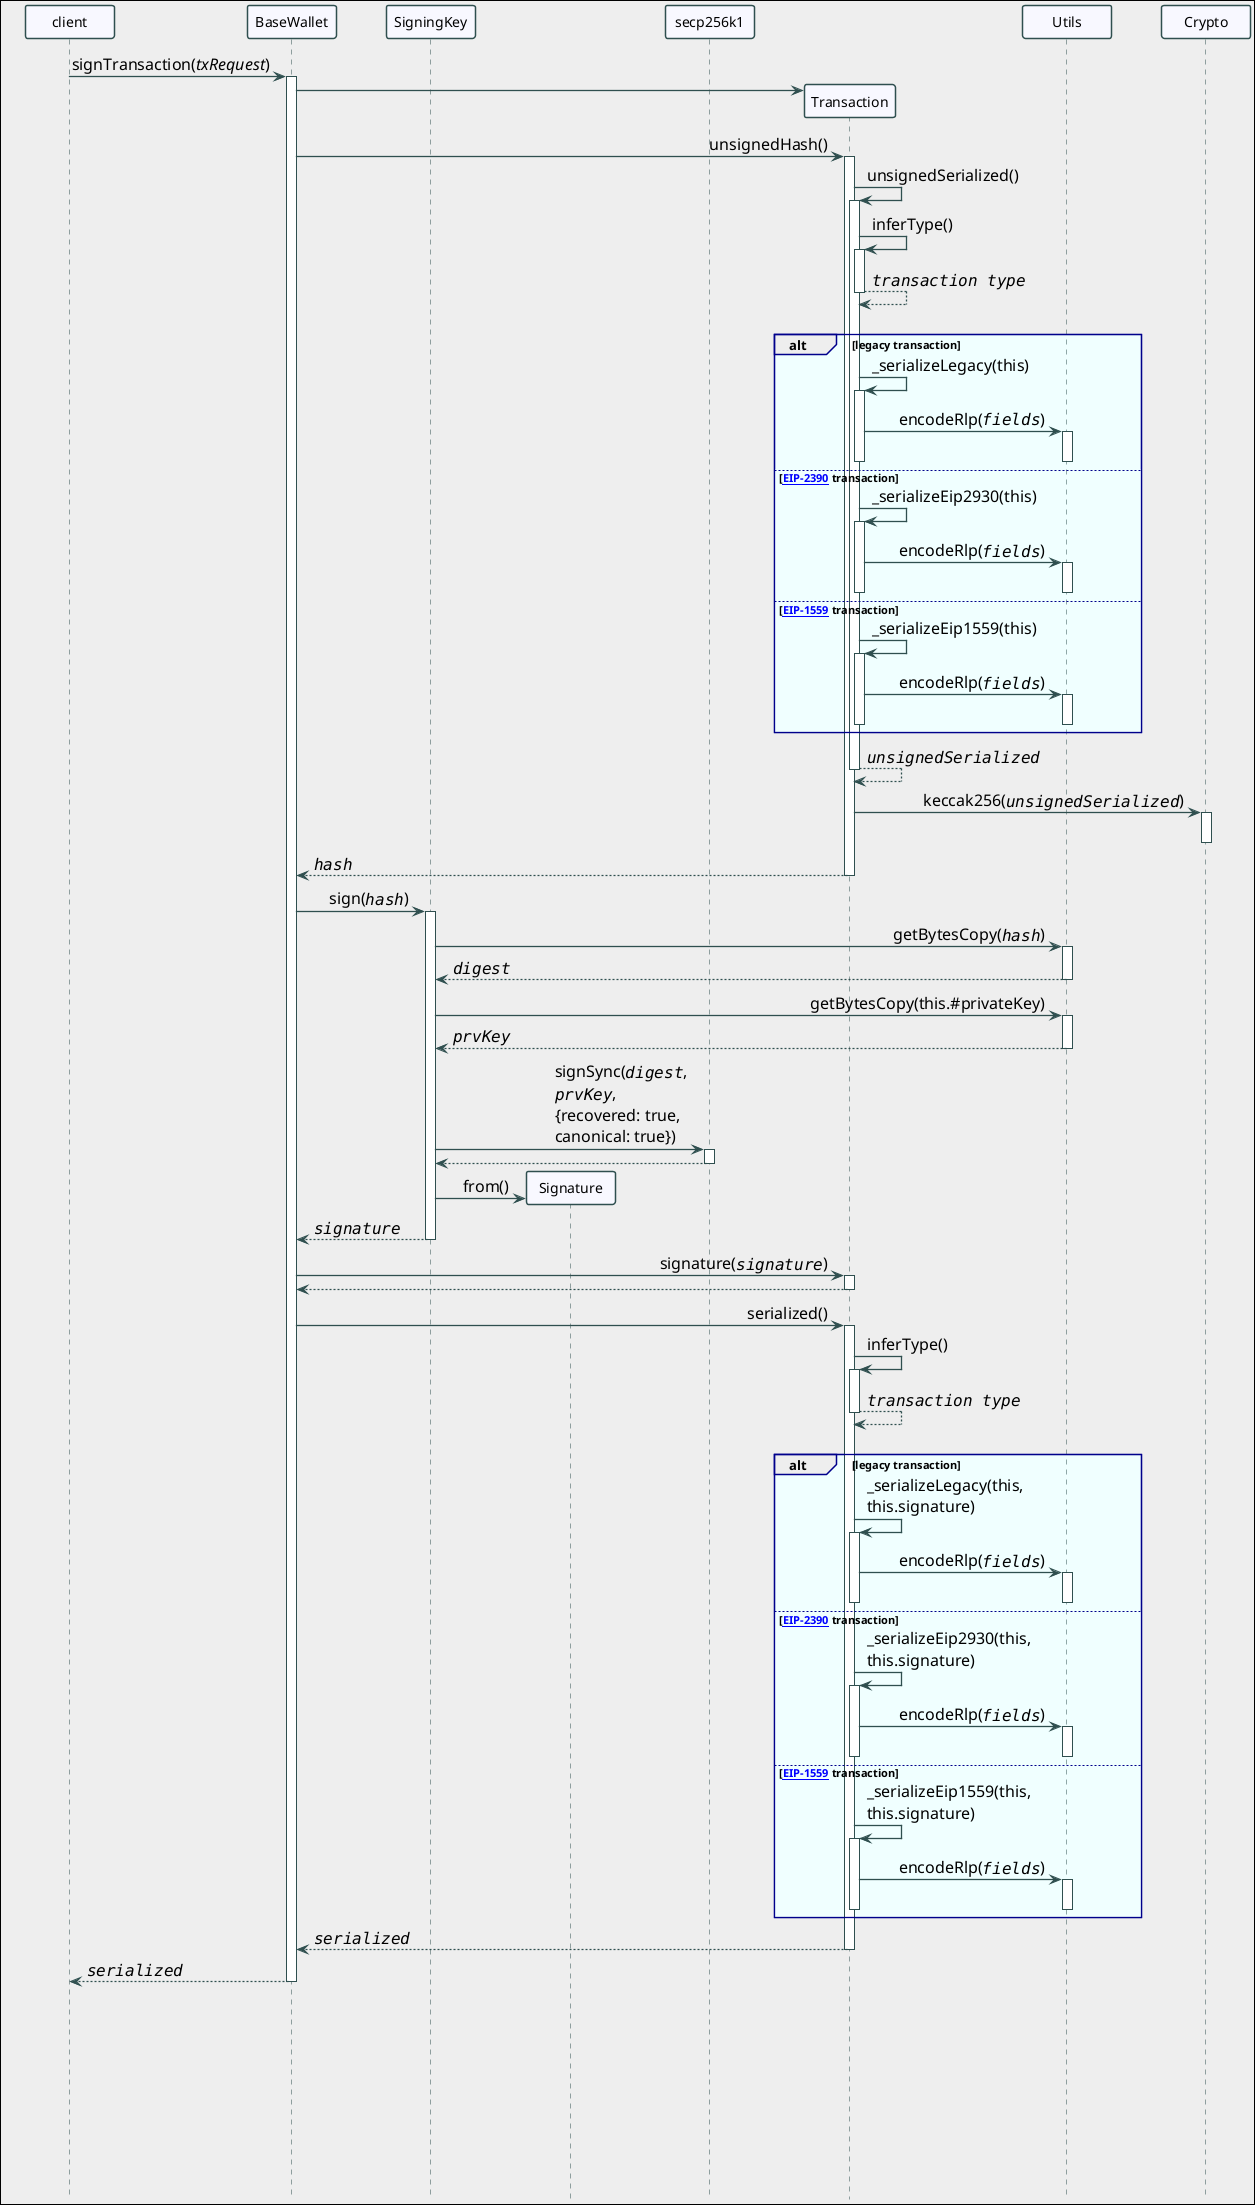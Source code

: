@startuml
 
' Useful references
/'
https://plantuml.com/class-diagram
https://plantuml.com/sequence-diagram
https://plantuml.com/activity-diagram-beta
https://plantuml.com/state-diagram
https://plantuml.com/commons
https://plantuml.com/creole
https://plantuml-documentation.readthedocs.io/en/latest/formatting/color-names.html
https://www.w3schools.com/colors/colors_names.asp
https://plantuml.com/color
'/

' https://plantuml-documentation.readthedocs.io/en/latest/formatting/all-skin-params.html
skinparam {
  'global font
  'DefaultFontName Consolas
  DefaultFontName Monaco
  'DefaultFontName Lucida Console
  'DefaultMonospacedFontName Consolas
  'DefaultFontStyle bold
  
  'diagram scope style
  DiagramBorderThickness 1
  DiagramBorderColor black
  'BackgroundColor transparent
  BackgroundColor #eeeeee
  PageMargin 10

  'note style
  NoteFontName Courier
  NoteBackgroundColor SeaShell
  NoteBorderColor transparent
  NoteShadowing false
  
  'class style
  MinClassWidth 75
  ClassFontStyle bold

  'arrow style
  ArrowFontSize 16
  ArrowThickness 1
  ResponseMessageBelowArrow true

  BoxPadding 50
  ParticipantPadding 20  
}

' https://plantuml-documentation.readthedocs.io/en/latest/formatting/all-skin-params.html#sequence
skinparam Sequence{

  ParticipantFontName Consolas
  ArrowFontName Consolas

  DividerBorderThickness 1.5
  ReferenceBorderThickness 1.5
  MessageAlignment reverseDirection   /' left | right | direction | reverseDirection '/

  ArrowColor DarkSlateGray
  ArrowThickness 1.3
  LifeLineBorderColor DarkSlateGray
  LifeLineBorderThickness 1.3

  ActorBorderColor DarkSlateGray
  ActorBackgroundColor GhostWhite
  ParticipantBorderColor DarkSlateGray
  ParticipantBorderThickness 1.5
  ParticipantBackgroundColor GhostWhite

  BoxBackgroundColor GhostWhite
  BoxBorderColor transparent  

  GroupBorderThickness 1.3
  GroupBorderColor DarkBlue
  GroupBodyBackgroundColor Azure
}

skinparam Group{
  BorderThickness 1.3
  BorderShadowing true
}

' https://plantuml.com/commons
scale max 2048 width
hide Circle
hide Footbox

'title Title
'caption Caption
'mainframe Title

' vertical space |||
' vertical space ||50||
' delay ...

participant client
participant BaseWallet as wallet
participant SigningKey as key
participant Signature as signature
participant secp256k1 as secp256k1
participant Transaction as tx
participant Utils as utils
participant Crypto as crypto

!$baseUrl = "https://github.com/ethers-io/ethers.js/blob/v6.6.2/src.ts"

url of wallet is [[$baseUrl/wallet/base-wallet.ts]]
url of key is [[$baseUrl/crypto/signing-key.ts]]
url of signature is [[$baseUrl/crypto/signature.ts]]
url of secp256k1 is [[https://github.com/paulmillr/noble-secp256k1/blob/1.7.1/index.ts]]
url of tx is [[$baseUrl/transaction/transaction.ts]]
url of utils is [[$baseUrl/utils]]
url of crypto is [[$baseUrl/crypto]]

' https://plantuml.com/preprocessing
!$signTransaction = $baseUrl + "/wallet/base-wallet.ts#L71"
!$unsignedHash = $baseUrl + "/transaction/transaction.ts#L578"
!$unsignedSerialized = $baseUrl + "/transaction/transaction.ts#L636"
!$inferType = $baseUrl + "/transaction/transaction.ts#L636"
!$eip2930 = "https://eips.ethereum.org/EIPS/eip-2930"
!$eip1559 = "https://eips.ethereum.org/EIPS/eip-1559"
!$_serializeLegacy = $baseUrl + "/transaction/transaction.ts#L188"
!$_serializeEip2930 = $baseUrl + "/transaction/transaction.ts#L344"
!$_serializeEip1559 = $baseUrl + "/transaction/transaction.ts#L294"
!$encodeRlp = $baseUrl + "/utils/rlp-encode.ts#L57"
!$secp256k1_signSync = "https://github.com/paulmillr/noble-secp256k1/blob/1.7.1/index.ts#L1284"
!$signature = $baseUrl + "/transaction/transaction.ts#L524"
!$serialized = $baseUrl + "/transaction/transaction.ts#L615"

client -> wallet ++ [[$signTransaction]] : signTransaction(//txRequest//)
  wallet -> tx **
  wallet -> tx ++ [[$unsignedHash]] : unsignedHash()
    tx -> tx ++ [[$unsignedSerialized]] : unsignedSerialized()
      tx -> tx ++ [[$inferType]] : inferType()
        return ""//transaction type//""
      ||20||
      alt legacy transaction
        tx -> tx ++ [[$_serializeLegacy]] : _serializeLegacy(this)
          tx -> utils ++ [[$encodeRlp]] : encodeRlp(""//fields//"")
            utils --
          tx --
      else [[$eip2930 EIP-2390]] transaction
        tx -> tx ++ [[$_serializeEip2930]] : _serializeEip2930(this)
          tx -> utils ++ [[$encodeRlp]] : encodeRlp(""//fields//"")
            utils --
          tx --
      else [[$eip1559 EIP-1559]] transaction
        tx -> tx ++ [[$_serializeEip1559]] : _serializeEip1559(this)
          tx -> utils ++ [[$encodeRlp]] : encodeRlp(""//fields//"")
            utils --
          tx --
      end

      return ""//unsignedSerialized//""
    tx -> crypto ++ : keccak256(""//unsignedSerialized//"")
      crypto --    
    return ""//hash//""
  wallet -> key ++ : sign(""//hash//"")
    key -> utils ++ : getBytesCopy(""//hash//"")
      return ""//digest//""
    key -> utils ++ : getBytesCopy(this.#privateKey)
      return ""//prvKey//""
    key -> secp256k1 ++ [[$secp256k1_signSync]] : signSync(""//digest//"",\n""//prvKey//"",\n{recovered: true,\ncanonical: true})
      return
    key -> signature ** : from()
    return ""//signature//""
  wallet -> tx ++ [[$signature]]: signature(""//signature//"")
    return
  wallet -> tx ++ [[$serialized]]: serialized()
    tx -> tx ++ [[$inferType]] : inferType()
      return ""//transaction type//""
    ||20||
    alt legacy transaction
      tx -> tx ++ [[$_serializeLegacy]] : _serializeLegacy(this,\nthis.signature)
        tx -> utils ++ [[$encodeRlp]] : encodeRlp(""//fields//"")
          utils --
        tx --
    else [[$eip2930 EIP-2390]] transaction
      tx -> tx ++ [[$_serializeEip2930]] : _serializeEip2930(this,\nthis.signature)
        tx -> utils ++ [[$encodeRlp]] : encodeRlp(""//fields//"")
          utils --
        tx --
    else [[$eip1559 EIP-1559]] transaction
      tx -> tx ++ [[$_serializeEip1559]] : _serializeEip1559(this,\nthis.signature)
        tx -> utils ++ [[$encodeRlp]] : encodeRlp(""//fields//"")
          utils --
        tx --
    end

    return ""//serialized//""
  return ""//serialized//""
||200||

@enduml